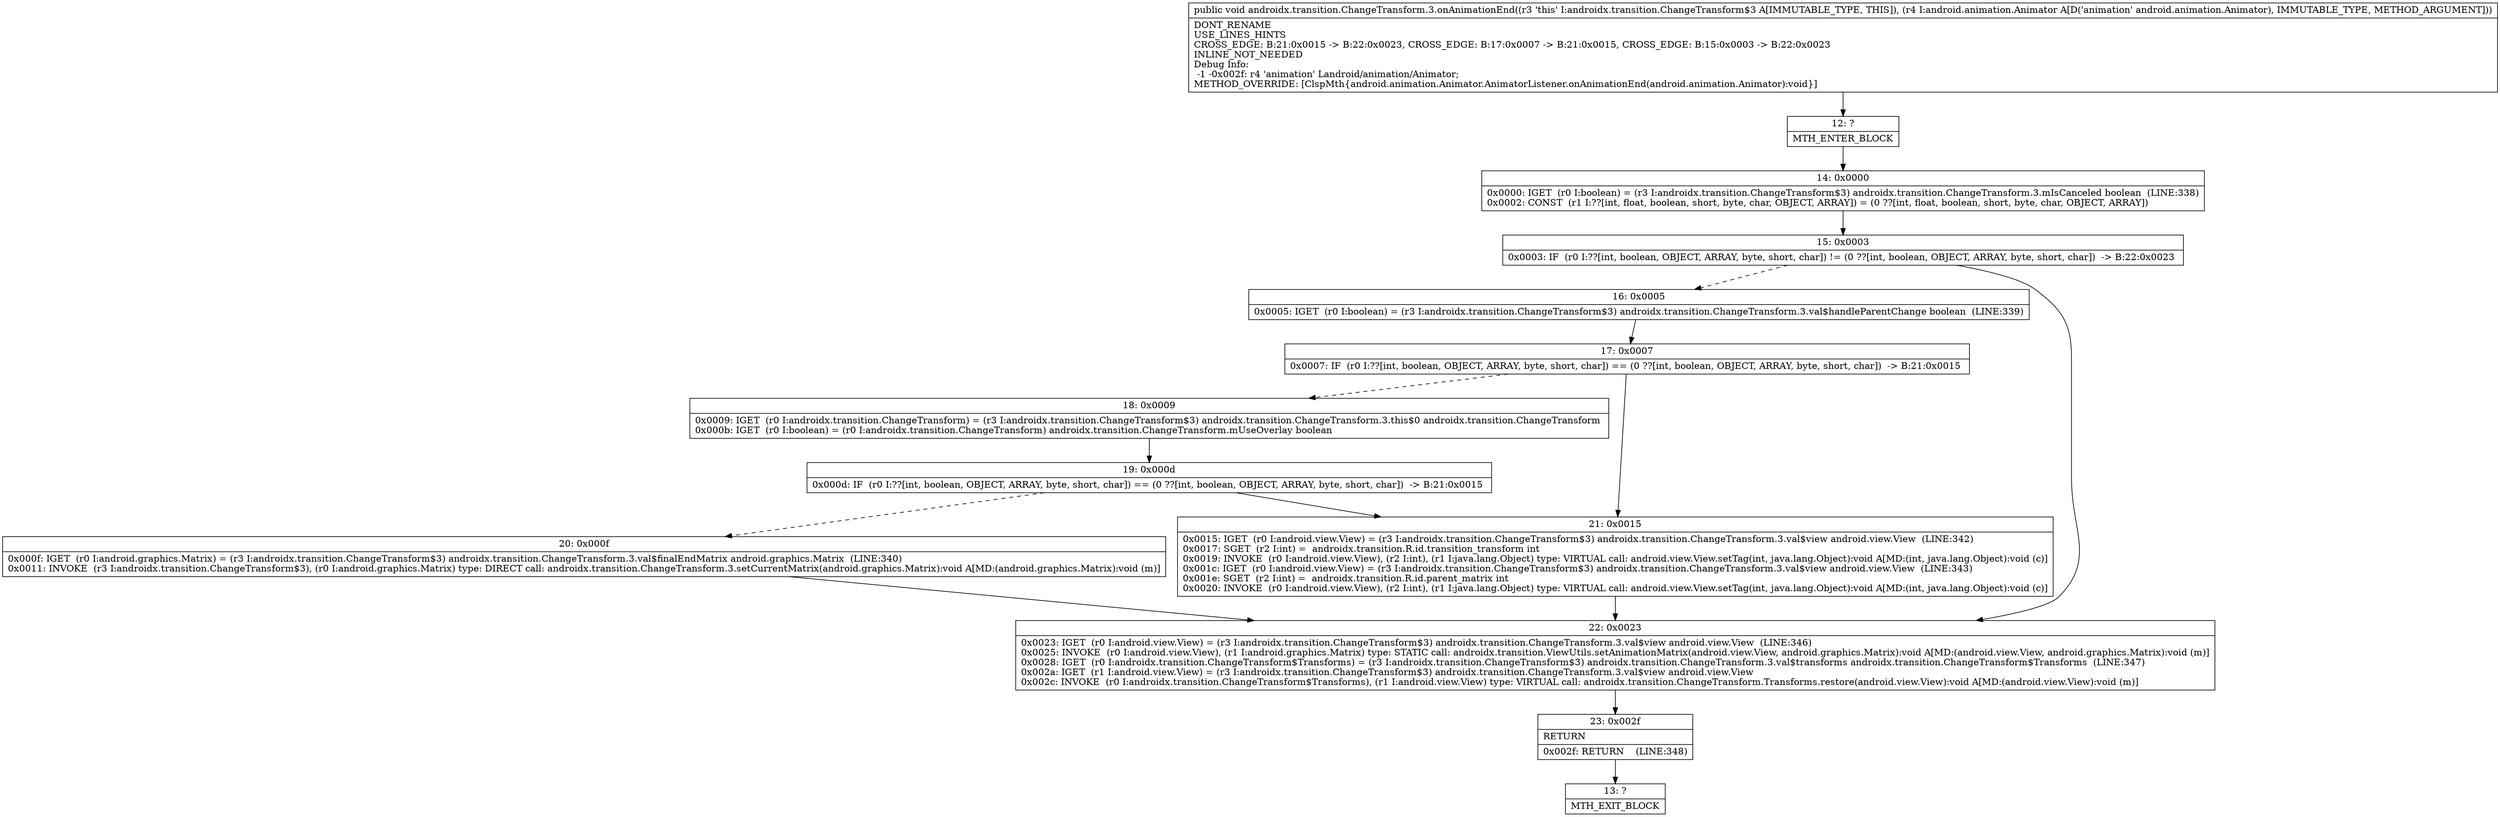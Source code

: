 digraph "CFG forandroidx.transition.ChangeTransform.3.onAnimationEnd(Landroid\/animation\/Animator;)V" {
Node_12 [shape=record,label="{12\:\ ?|MTH_ENTER_BLOCK\l}"];
Node_14 [shape=record,label="{14\:\ 0x0000|0x0000: IGET  (r0 I:boolean) = (r3 I:androidx.transition.ChangeTransform$3) androidx.transition.ChangeTransform.3.mIsCanceled boolean  (LINE:338)\l0x0002: CONST  (r1 I:??[int, float, boolean, short, byte, char, OBJECT, ARRAY]) = (0 ??[int, float, boolean, short, byte, char, OBJECT, ARRAY]) \l}"];
Node_15 [shape=record,label="{15\:\ 0x0003|0x0003: IF  (r0 I:??[int, boolean, OBJECT, ARRAY, byte, short, char]) != (0 ??[int, boolean, OBJECT, ARRAY, byte, short, char])  \-\> B:22:0x0023 \l}"];
Node_16 [shape=record,label="{16\:\ 0x0005|0x0005: IGET  (r0 I:boolean) = (r3 I:androidx.transition.ChangeTransform$3) androidx.transition.ChangeTransform.3.val$handleParentChange boolean  (LINE:339)\l}"];
Node_17 [shape=record,label="{17\:\ 0x0007|0x0007: IF  (r0 I:??[int, boolean, OBJECT, ARRAY, byte, short, char]) == (0 ??[int, boolean, OBJECT, ARRAY, byte, short, char])  \-\> B:21:0x0015 \l}"];
Node_18 [shape=record,label="{18\:\ 0x0009|0x0009: IGET  (r0 I:androidx.transition.ChangeTransform) = (r3 I:androidx.transition.ChangeTransform$3) androidx.transition.ChangeTransform.3.this$0 androidx.transition.ChangeTransform \l0x000b: IGET  (r0 I:boolean) = (r0 I:androidx.transition.ChangeTransform) androidx.transition.ChangeTransform.mUseOverlay boolean \l}"];
Node_19 [shape=record,label="{19\:\ 0x000d|0x000d: IF  (r0 I:??[int, boolean, OBJECT, ARRAY, byte, short, char]) == (0 ??[int, boolean, OBJECT, ARRAY, byte, short, char])  \-\> B:21:0x0015 \l}"];
Node_20 [shape=record,label="{20\:\ 0x000f|0x000f: IGET  (r0 I:android.graphics.Matrix) = (r3 I:androidx.transition.ChangeTransform$3) androidx.transition.ChangeTransform.3.val$finalEndMatrix android.graphics.Matrix  (LINE:340)\l0x0011: INVOKE  (r3 I:androidx.transition.ChangeTransform$3), (r0 I:android.graphics.Matrix) type: DIRECT call: androidx.transition.ChangeTransform.3.setCurrentMatrix(android.graphics.Matrix):void A[MD:(android.graphics.Matrix):void (m)]\l}"];
Node_21 [shape=record,label="{21\:\ 0x0015|0x0015: IGET  (r0 I:android.view.View) = (r3 I:androidx.transition.ChangeTransform$3) androidx.transition.ChangeTransform.3.val$view android.view.View  (LINE:342)\l0x0017: SGET  (r2 I:int) =  androidx.transition.R.id.transition_transform int \l0x0019: INVOKE  (r0 I:android.view.View), (r2 I:int), (r1 I:java.lang.Object) type: VIRTUAL call: android.view.View.setTag(int, java.lang.Object):void A[MD:(int, java.lang.Object):void (c)]\l0x001c: IGET  (r0 I:android.view.View) = (r3 I:androidx.transition.ChangeTransform$3) androidx.transition.ChangeTransform.3.val$view android.view.View  (LINE:343)\l0x001e: SGET  (r2 I:int) =  androidx.transition.R.id.parent_matrix int \l0x0020: INVOKE  (r0 I:android.view.View), (r2 I:int), (r1 I:java.lang.Object) type: VIRTUAL call: android.view.View.setTag(int, java.lang.Object):void A[MD:(int, java.lang.Object):void (c)]\l}"];
Node_22 [shape=record,label="{22\:\ 0x0023|0x0023: IGET  (r0 I:android.view.View) = (r3 I:androidx.transition.ChangeTransform$3) androidx.transition.ChangeTransform.3.val$view android.view.View  (LINE:346)\l0x0025: INVOKE  (r0 I:android.view.View), (r1 I:android.graphics.Matrix) type: STATIC call: androidx.transition.ViewUtils.setAnimationMatrix(android.view.View, android.graphics.Matrix):void A[MD:(android.view.View, android.graphics.Matrix):void (m)]\l0x0028: IGET  (r0 I:androidx.transition.ChangeTransform$Transforms) = (r3 I:androidx.transition.ChangeTransform$3) androidx.transition.ChangeTransform.3.val$transforms androidx.transition.ChangeTransform$Transforms  (LINE:347)\l0x002a: IGET  (r1 I:android.view.View) = (r3 I:androidx.transition.ChangeTransform$3) androidx.transition.ChangeTransform.3.val$view android.view.View \l0x002c: INVOKE  (r0 I:androidx.transition.ChangeTransform$Transforms), (r1 I:android.view.View) type: VIRTUAL call: androidx.transition.ChangeTransform.Transforms.restore(android.view.View):void A[MD:(android.view.View):void (m)]\l}"];
Node_23 [shape=record,label="{23\:\ 0x002f|RETURN\l|0x002f: RETURN    (LINE:348)\l}"];
Node_13 [shape=record,label="{13\:\ ?|MTH_EXIT_BLOCK\l}"];
MethodNode[shape=record,label="{public void androidx.transition.ChangeTransform.3.onAnimationEnd((r3 'this' I:androidx.transition.ChangeTransform$3 A[IMMUTABLE_TYPE, THIS]), (r4 I:android.animation.Animator A[D('animation' android.animation.Animator), IMMUTABLE_TYPE, METHOD_ARGUMENT]))  | DONT_RENAME\lUSE_LINES_HINTS\lCROSS_EDGE: B:21:0x0015 \-\> B:22:0x0023, CROSS_EDGE: B:17:0x0007 \-\> B:21:0x0015, CROSS_EDGE: B:15:0x0003 \-\> B:22:0x0023\lINLINE_NOT_NEEDED\lDebug Info:\l  \-1 \-0x002f: r4 'animation' Landroid\/animation\/Animator;\lMETHOD_OVERRIDE: [ClspMth\{android.animation.Animator.AnimatorListener.onAnimationEnd(android.animation.Animator):void\}]\l}"];
MethodNode -> Node_12;Node_12 -> Node_14;
Node_14 -> Node_15;
Node_15 -> Node_16[style=dashed];
Node_15 -> Node_22;
Node_16 -> Node_17;
Node_17 -> Node_18[style=dashed];
Node_17 -> Node_21;
Node_18 -> Node_19;
Node_19 -> Node_20[style=dashed];
Node_19 -> Node_21;
Node_20 -> Node_22;
Node_21 -> Node_22;
Node_22 -> Node_23;
Node_23 -> Node_13;
}

